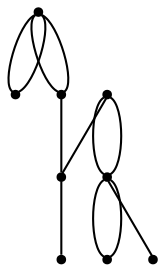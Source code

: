 graph {
  node [shape=point,comment="{\"directed\":false,\"doi\":\"10.1007/3-540-36151-0_32\",\"figure\":\"5 (3)\"}"]

  v0 [pos="1464.7083282470705,2070.666616934318"]
  v1 [pos="1464.7083282470703,2003.1666932282628"]
  v2 [pos="1424.2083231608074,2138.166667796948"]
  v3 [pos="1410.7083638509116,1935.6667695222081"]
  v4 [pos="1437.7082824707034,1868.1667186595782"]
  v5 [pos="1410.7083638509116,2003.166693228263"]
  v6 [pos="1383.7083180745444,2070.666616934318"]
  v7 [pos="1383.7083180745444,1868.1667186595782"]
  v8 [pos="1356.833267211914,2003.166693228263"]

  v0 -- v1 [id="-1",pos="1464.7083282470705,2070.666616934318 1478.0166625976562,2056.387696442781 1481.6083272298179,2046.8084829824948 1481.6083272298179,2036.8875998037838 1481.6083272298179,2026.970912792065 1478.0166625976562,2017.3918264883541 1464.7083282470703,2003.1666932282628"]
  v6 -- v8 [id="-2",pos="1383.7083180745444,2070.666616934318 1356.833267211914,2003.166693228263 1356.833267211914,2003.166693228263 1356.833267211914,2003.166693228263"]
  v5 -- v3 [id="-3",pos="1410.7083638509116,2003.166693228263 1410.7083638509116,1935.6667695222081 1410.7083638509116,1935.6667695222081 1410.7083638509116,1935.6667695222081"]
  v3 -- v7 [id="-4",pos="1410.7083638509116,1935.6667695222081 1383.7083180745444,1868.1667186595782 1383.7083180745444,1868.1667186595782 1383.7083180745444,1868.1667186595782"]
  v3 -- v4 [id="-5",pos="1410.7083638509116,1935.6667695222081 1437.7082824707034,1868.1667186595782 1437.7082824707034,1868.1667186595782 1437.7082824707034,1868.1667186595782"]
  v2 -- v6 [id="-10",pos="1424.2083231608074,2138.166667796948 1383.7083180745444,2070.666616934318 1383.7083180745444,2070.666616934318 1383.7083180745444,2070.666616934318"]
  v0 -- v2 [id="-13",pos="1464.7083282470705,2070.666616934318 1424.2083231608074,2138.166667796948 1424.2083231608074,2138.166667796948 1424.2083231608074,2138.166667796948"]
  v0 -- v1 [id="-14",pos="1464.7083282470705,2070.666616934318 1464.7083282470703,2003.1666932282628 1464.7083282470703,2003.1666932282628 1464.7083282470703,2003.1666932282628"]
  v3 -- v5 [id="-17",pos="1410.7083638509116,1935.6667695222081 1424.062474568685,1949.9459443268959 1427.6541392008464,1959.529226797599 1427.6541392008464,1969.4459138093177 1427.6541392008464,1979.3626008210365 1424.062474568685,1988.9418142813229 1410.7083638509116,2003.166693228263"]
  v4 -- v3 [id="-18",pos="1437.7082824707034,1868.1667186595782 1444.8209126790366,1877.3457703767003 1444.9750264485679,1879.695751048901 1444.9750264485679,1882.045858877677 1444.9750264485679,1901.4874634919347 1434.4959259033203,1919.4166677969479 1410.7083638509116,1935.6667695222081"]
  v0 -- v2 [id="-19",pos="1464.7083282470705,2070.666616934318 1468.3792114257812,2082.7126679597086 1468.508275349935,2084.69186005769 1468.508275349935,2086.6668559886793 1468.508275349935,2108.6668509024166 1452.7125040690105,2127.487677114982 1424.2083231608074,2138.166667796948"]
  v5 -- v6 [id="-20",pos="1410.7083638509116,2003.166693228263 1383.7083180745444,2070.666616934318 1383.7083180745444,2070.666616934318 1383.7083180745444,2070.666616934318"]
}